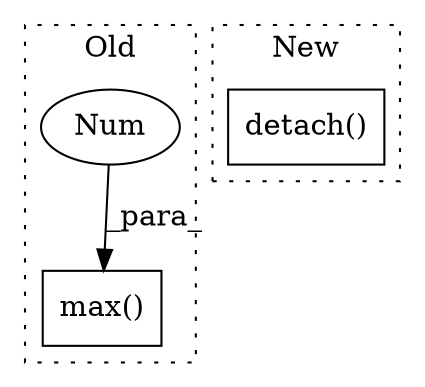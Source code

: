digraph G {
subgraph cluster0 {
1 [label="max()" a="75" s="1267,1317" l="48,1" shape="box"];
3 [label="Num" a="76" s="1315" l="2" shape="ellipse"];
label = "Old";
style="dotted";
}
subgraph cluster1 {
2 [label="detach()" a="75" s="715" l="45" shape="box"];
label = "New";
style="dotted";
}
3 -> 1 [label="_para_"];
}